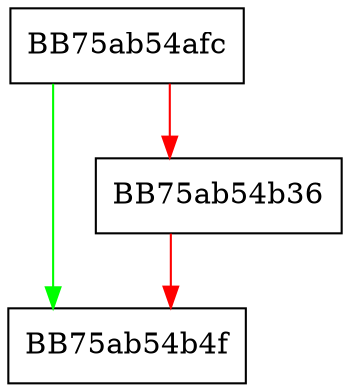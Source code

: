 digraph renameTestSchema {
  node [shape="box"];
  graph [splines=ortho];
  BB75ab54afc -> BB75ab54b4f [color="green"];
  BB75ab54afc -> BB75ab54b36 [color="red"];
  BB75ab54b36 -> BB75ab54b4f [color="red"];
}